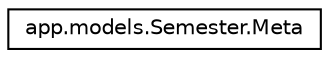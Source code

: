 digraph "Graphical Class Hierarchy"
{
 // LATEX_PDF_SIZE
  edge [fontname="Helvetica",fontsize="10",labelfontname="Helvetica",labelfontsize="10"];
  node [fontname="Helvetica",fontsize="10",shape=record];
  rankdir="LR";
  Node0 [label="app.models.Semester.Meta",height=0.2,width=0.4,color="black", fillcolor="white", style="filled",URL="$classapp_1_1models_1_1Semester_1_1Meta.html",tooltip=" "];
}
